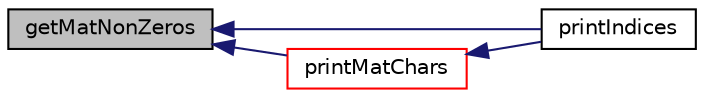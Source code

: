 digraph "getMatNonZeros"
{
  bgcolor="transparent";
  edge [fontname="Helvetica",fontsize="10",labelfontname="Helvetica",labelfontsize="10"];
  node [fontname="Helvetica",fontsize="10",shape=record];
  rankdir="LR";
  Node171 [label="getMatNonZeros",height=0.2,width=0.4,color="black", fillcolor="grey75", style="filled", fontcolor="black"];
  Node171 -> Node172 [dir="back",color="midnightblue",fontsize="10",style="solid",fontname="Helvetica"];
  Node172 [label="printIndices",height=0.2,width=0.4,color="black",URL="$classFoam_1_1DAIndex.html#a092b2338b6c6bd5055b5768080bf66a4",tooltip="print all the sizes and indices "];
  Node171 -> Node173 [dir="back",color="midnightblue",fontsize="10",style="solid",fontname="Helvetica"];
  Node173 [label="printMatChars",height=0.2,width=0.4,color="red",URL="$classFoam_1_1DAIndex.html#a0aa276cc85800b41a2125bcd95032e86",tooltip="print petsc matrix statistics such as the max on/off diagonral ratio "];
  Node173 -> Node172 [dir="back",color="midnightblue",fontsize="10",style="solid",fontname="Helvetica"];
}
